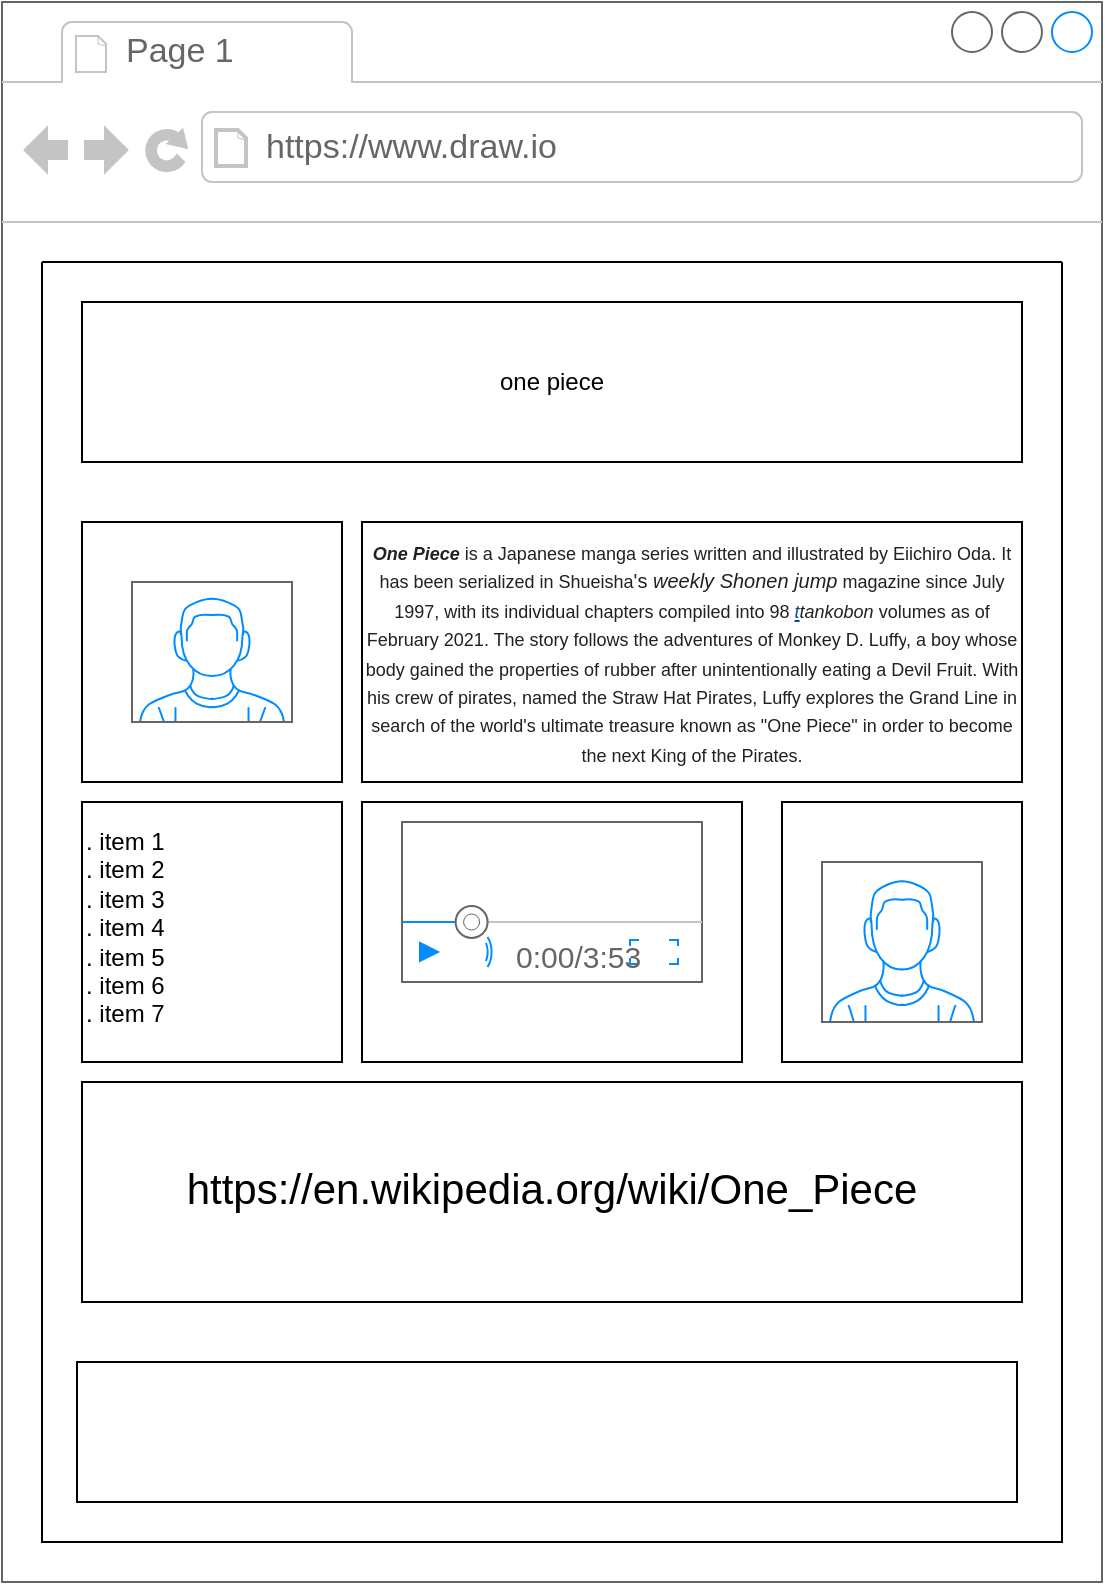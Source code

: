 <mxfile version="14.6.11" type="github">
  <diagram id="jeI8qbOsX_J9m7I9fRE5" name="Page-1">
    <mxGraphModel dx="1422" dy="1894" grid="1" gridSize="10" guides="1" tooltips="1" connect="1" arrows="1" fold="1" page="1" pageScale="1" pageWidth="850" pageHeight="1100" math="0" shadow="0">
      <root>
        <mxCell id="0" />
        <mxCell id="1" parent="0" />
        <mxCell id="LVNZlNekyMxwA__EG1dG-7" value="" style="strokeWidth=1;shadow=0;dashed=0;align=center;html=1;shape=mxgraph.mockup.containers.browserWindow;rSize=0;strokeColor=#666666;strokeColor2=#008cff;strokeColor3=#c4c4c4;mainText=,;recursiveResize=0;" vertex="1" parent="1">
          <mxGeometry x="530" y="-1100" width="550" height="790" as="geometry" />
        </mxCell>
        <mxCell id="LVNZlNekyMxwA__EG1dG-8" value="Page 1" style="strokeWidth=1;shadow=0;dashed=0;align=center;html=1;shape=mxgraph.mockup.containers.anchor;fontSize=17;fontColor=#666666;align=left;" vertex="1" parent="LVNZlNekyMxwA__EG1dG-7">
          <mxGeometry x="60" y="12" width="110" height="26" as="geometry" />
        </mxCell>
        <mxCell id="LVNZlNekyMxwA__EG1dG-9" value="https://www.draw.io" style="strokeWidth=1;shadow=0;dashed=0;align=center;html=1;shape=mxgraph.mockup.containers.anchor;rSize=0;fontSize=17;fontColor=#666666;align=left;" vertex="1" parent="LVNZlNekyMxwA__EG1dG-7">
          <mxGeometry x="130" y="60" width="250" height="26" as="geometry" />
        </mxCell>
        <mxCell id="LVNZlNekyMxwA__EG1dG-11" value="" style="rounded=0;whiteSpace=wrap;html=1;" vertex="1" parent="LVNZlNekyMxwA__EG1dG-7">
          <mxGeometry x="40" y="150" width="470" height="80" as="geometry" />
        </mxCell>
        <mxCell id="LVNZlNekyMxwA__EG1dG-12" value="" style="whiteSpace=wrap;html=1;aspect=fixed;" vertex="1" parent="LVNZlNekyMxwA__EG1dG-7">
          <mxGeometry x="40" y="260" width="130" height="130" as="geometry" />
        </mxCell>
        <mxCell id="LVNZlNekyMxwA__EG1dG-13" value="&lt;font&gt;&lt;i style=&quot;font-size: 9px ; color: rgb(32 , 33 , 34) ; font-family: sans-serif ; background-color: rgb(255 , 255 , 255)&quot;&gt;&lt;b&gt;One Piece&lt;/b&gt;&lt;/i&gt;&lt;span style=&quot;font-size: 9px ; color: rgb(32 , 33 , 34) ; font-family: sans-serif ; background-color: rgb(255 , 255 , 255)&quot;&gt;&amp;nbsp;is a Japanese manga&lt;/span&gt;&lt;span style=&quot;font-size: 9px ; color: rgb(32 , 33 , 34) ; font-family: sans-serif ; background-color: rgb(255 , 255 , 255)&quot;&gt;&amp;nbsp;series written and illustrated by Eiichiro Oda&lt;/span&gt;&lt;span style=&quot;font-size: 9px ; color: rgb(32 , 33 , 34) ; font-family: sans-serif ; background-color: rgb(255 , 255 , 255)&quot;&gt;. It has been serialized in Shueisha&lt;/span&gt;&lt;span style=&quot;background-color: rgb(255 , 255 , 255)&quot;&gt;&lt;font color=&quot;#202122&quot; face=&quot;sans-serif&quot; size=&quot;1&quot;&gt;&#39;s &lt;/font&gt;&lt;i&gt;&lt;font color=&quot;#202122&quot; face=&quot;sans-serif&quot; size=&quot;1&quot;&gt;weekly Shonen&amp;nbsp;jump&lt;/font&gt;&lt;/i&gt;&lt;/span&gt;&lt;span style=&quot;font-size: 9px ; color: rgb(32 , 33 , 34) ; font-family: sans-serif ; background-color: rgb(255 , 255 , 255)&quot;&gt;&amp;nbsp;magazine since July 1997, with its individual chapters compiled into 98&amp;nbsp;&lt;/span&gt;&lt;i style=&quot;font-size: 9px ; color: rgb(32 , 33 , 34) ; font-family: sans-serif ; background-color: rgb(255 , 255 , 255)&quot;&gt;&lt;a href=&quot;https://en.wikipedia.org/wiki/Tank%C5%8Dbon&quot; title=&quot;Tankōbon&quot; style=&quot;color: rgb(6 , 69 , 173) ; background: none&quot;&gt;t&lt;/a&gt;tankobon&lt;/i&gt;&lt;span style=&quot;font-size: 9px ; color: rgb(32 , 33 , 34) ; font-family: sans-serif ; background-color: rgb(255 , 255 , 255)&quot;&gt;&amp;nbsp;volumes as of February&amp;nbsp;2021&lt;/span&gt;&lt;span style=&quot;font-size: 9px ; color: rgb(32 , 33 , 34) ; font-family: sans-serif ; background-color: rgb(255 , 255 , 255)&quot;&gt;. The story follows the adventures of Monkey D. Luffy&lt;/span&gt;&lt;span style=&quot;font-size: 9px ; color: rgb(32 , 33 , 34) ; font-family: sans-serif ; background-color: rgb(255 , 255 , 255)&quot;&gt;, a boy whose body gained the properties of rubber after unintentionally eating a Devil Fruit. With his crew of pirates, named the Straw Hat Pirates&lt;/span&gt;&lt;span style=&quot;font-size: 9px ; color: rgb(32 , 33 , 34) ; font-family: sans-serif ; background-color: rgb(255 , 255 , 255)&quot;&gt;, Luffy explores the Grand Line in search of the world&#39;s ultimate treasure known as &quot;One Piece&quot; in order to become the next King of the Pirates.&lt;/span&gt;&lt;/font&gt;" style="rounded=0;whiteSpace=wrap;html=1;" vertex="1" parent="LVNZlNekyMxwA__EG1dG-7">
          <mxGeometry x="180" y="260" width="330" height="130" as="geometry" />
        </mxCell>
        <mxCell id="LVNZlNekyMxwA__EG1dG-20" value="" style="rounded=0;whiteSpace=wrap;html=1;" vertex="1" parent="LVNZlNekyMxwA__EG1dG-7">
          <mxGeometry x="40" y="400" width="130" height="130" as="geometry" />
        </mxCell>
        <mxCell id="LVNZlNekyMxwA__EG1dG-21" value="" style="rounded=0;whiteSpace=wrap;html=1;" vertex="1" parent="LVNZlNekyMxwA__EG1dG-7">
          <mxGeometry x="180" y="400" width="190" height="130" as="geometry" />
        </mxCell>
        <mxCell id="LVNZlNekyMxwA__EG1dG-22" value="" style="rounded=0;whiteSpace=wrap;html=1;" vertex="1" parent="LVNZlNekyMxwA__EG1dG-7">
          <mxGeometry x="390" y="400" width="120" height="130" as="geometry" />
        </mxCell>
        <mxCell id="LVNZlNekyMxwA__EG1dG-23" value="&lt;p style=&quot;line-height: 120%&quot;&gt;&lt;font style=&quot;font-size: 21px&quot;&gt;https://en.wikipedia.org/wiki/One_Piece&lt;/font&gt;&lt;/p&gt;" style="rounded=0;whiteSpace=wrap;html=1;" vertex="1" parent="LVNZlNekyMxwA__EG1dG-7">
          <mxGeometry x="40" y="540" width="470" height="110" as="geometry" />
        </mxCell>
        <mxCell id="LVNZlNekyMxwA__EG1dG-24" value="" style="rounded=0;whiteSpace=wrap;html=1;" vertex="1" parent="LVNZlNekyMxwA__EG1dG-7">
          <mxGeometry x="37.5" y="680" width="470" height="70" as="geometry" />
        </mxCell>
        <mxCell id="LVNZlNekyMxwA__EG1dG-25" value="" style="verticalLabelPosition=bottom;shadow=0;dashed=0;align=center;html=1;verticalAlign=top;strokeWidth=1;shape=mxgraph.mockup.containers.userMale;strokeColor=#666666;strokeColor2=#008cff;" vertex="1" parent="LVNZlNekyMxwA__EG1dG-7">
          <mxGeometry x="410" y="430" width="80" height="80" as="geometry" />
        </mxCell>
        <mxCell id="LVNZlNekyMxwA__EG1dG-26" value="" style="verticalLabelPosition=bottom;shadow=0;dashed=0;align=center;html=1;verticalAlign=top;strokeWidth=1;shape=mxgraph.mockup.containers.userMale;strokeColor=#666666;strokeColor2=#008cff;" vertex="1" parent="LVNZlNekyMxwA__EG1dG-7">
          <mxGeometry x="65" y="290" width="80" height="70" as="geometry" />
        </mxCell>
        <mxCell id="LVNZlNekyMxwA__EG1dG-27" value="" style="verticalLabelPosition=bottom;shadow=0;dashed=0;align=center;html=1;verticalAlign=top;strokeWidth=1;shape=mxgraph.mockup.containers.videoPlayer;strokeColor=#666666;strokeColor2=#008cff;strokeColor3=#c4c4c4;textColor=#666666;fillColor2=#008cff;barHeight=30;barPos=20;" vertex="1" parent="LVNZlNekyMxwA__EG1dG-7">
          <mxGeometry x="200" y="410" width="145" height="80" as="geometry" />
        </mxCell>
        <mxCell id="LVNZlNekyMxwA__EG1dG-28" value="&lt;p style=&quot;line-height: 110%&quot;&gt;one piece&lt;/p&gt;" style="text;html=1;strokeColor=none;fillColor=none;align=center;verticalAlign=middle;whiteSpace=wrap;rounded=0;" vertex="1" parent="LVNZlNekyMxwA__EG1dG-7">
          <mxGeometry x="40" y="150" width="470" height="80" as="geometry" />
        </mxCell>
        <mxCell id="LVNZlNekyMxwA__EG1dG-29" value=". item 1&amp;nbsp;&lt;br&gt;. item 2&lt;br&gt;. item 3&lt;br&gt;. item 4&lt;br&gt;. item 5&lt;br&gt;. item 6&amp;nbsp;&lt;br&gt;. item 7&amp;nbsp; &amp;nbsp; &amp;nbsp; &amp;nbsp; &amp;nbsp; &amp;nbsp; &amp;nbsp; &amp;nbsp; &amp;nbsp; &amp;nbsp;" style="text;html=1;strokeColor=none;fillColor=none;align=left;verticalAlign=middle;whiteSpace=wrap;rounded=0;" vertex="1" parent="LVNZlNekyMxwA__EG1dG-7">
          <mxGeometry x="40" y="430" width="80" height="80" as="geometry" />
        </mxCell>
        <mxCell id="LVNZlNekyMxwA__EG1dG-10" value="" style="swimlane;startSize=0;" vertex="1" parent="1">
          <mxGeometry x="550" y="-970" width="510" height="640" as="geometry" />
        </mxCell>
      </root>
    </mxGraphModel>
  </diagram>
</mxfile>
